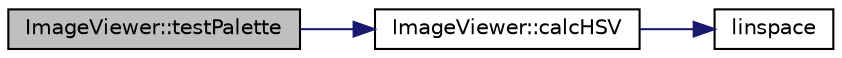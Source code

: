digraph "ImageViewer::testPalette"
{
 // LATEX_PDF_SIZE
  edge [fontname="Helvetica",fontsize="10",labelfontname="Helvetica",labelfontsize="10"];
  node [fontname="Helvetica",fontsize="10",shape=record];
  rankdir="LR";
  Node1 [label="ImageViewer::testPalette",height=0.2,width=0.4,color="black", fillcolor="grey75", style="filled", fontcolor="black",tooltip=" "];
  Node1 -> Node2 [color="midnightblue",fontsize="10",style="solid",fontname="Helvetica"];
  Node2 [label="ImageViewer::calcHSV",height=0.2,width=0.4,color="black", fillcolor="white", style="filled",URL="$class_image_viewer.html#a234b573616e7ac8b9e9e78ced448875d",tooltip=" "];
  Node2 -> Node3 [color="midnightblue",fontsize="10",style="solid",fontname="Helvetica"];
  Node3 [label="linspace",height=0.2,width=0.4,color="black", fillcolor="white", style="filled",URL="$_auxiliary_code_8h.html#acd11f3a7b275619e7968eda596c7ba41",tooltip="Core Calculation."];
}

